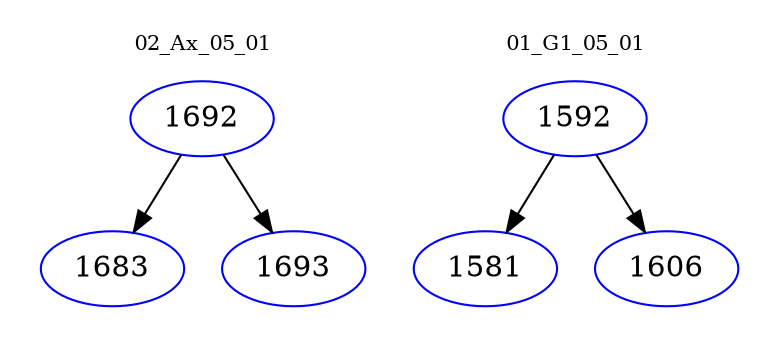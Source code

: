 digraph{
subgraph cluster_0 {
color = white
label = "02_Ax_05_01";
fontsize=10;
T0_1692 [label="1692", color="blue"]
T0_1692 -> T0_1683 [color="black"]
T0_1683 [label="1683", color="blue"]
T0_1692 -> T0_1693 [color="black"]
T0_1693 [label="1693", color="blue"]
}
subgraph cluster_1 {
color = white
label = "01_G1_05_01";
fontsize=10;
T1_1592 [label="1592", color="blue"]
T1_1592 -> T1_1581 [color="black"]
T1_1581 [label="1581", color="blue"]
T1_1592 -> T1_1606 [color="black"]
T1_1606 [label="1606", color="blue"]
}
}
